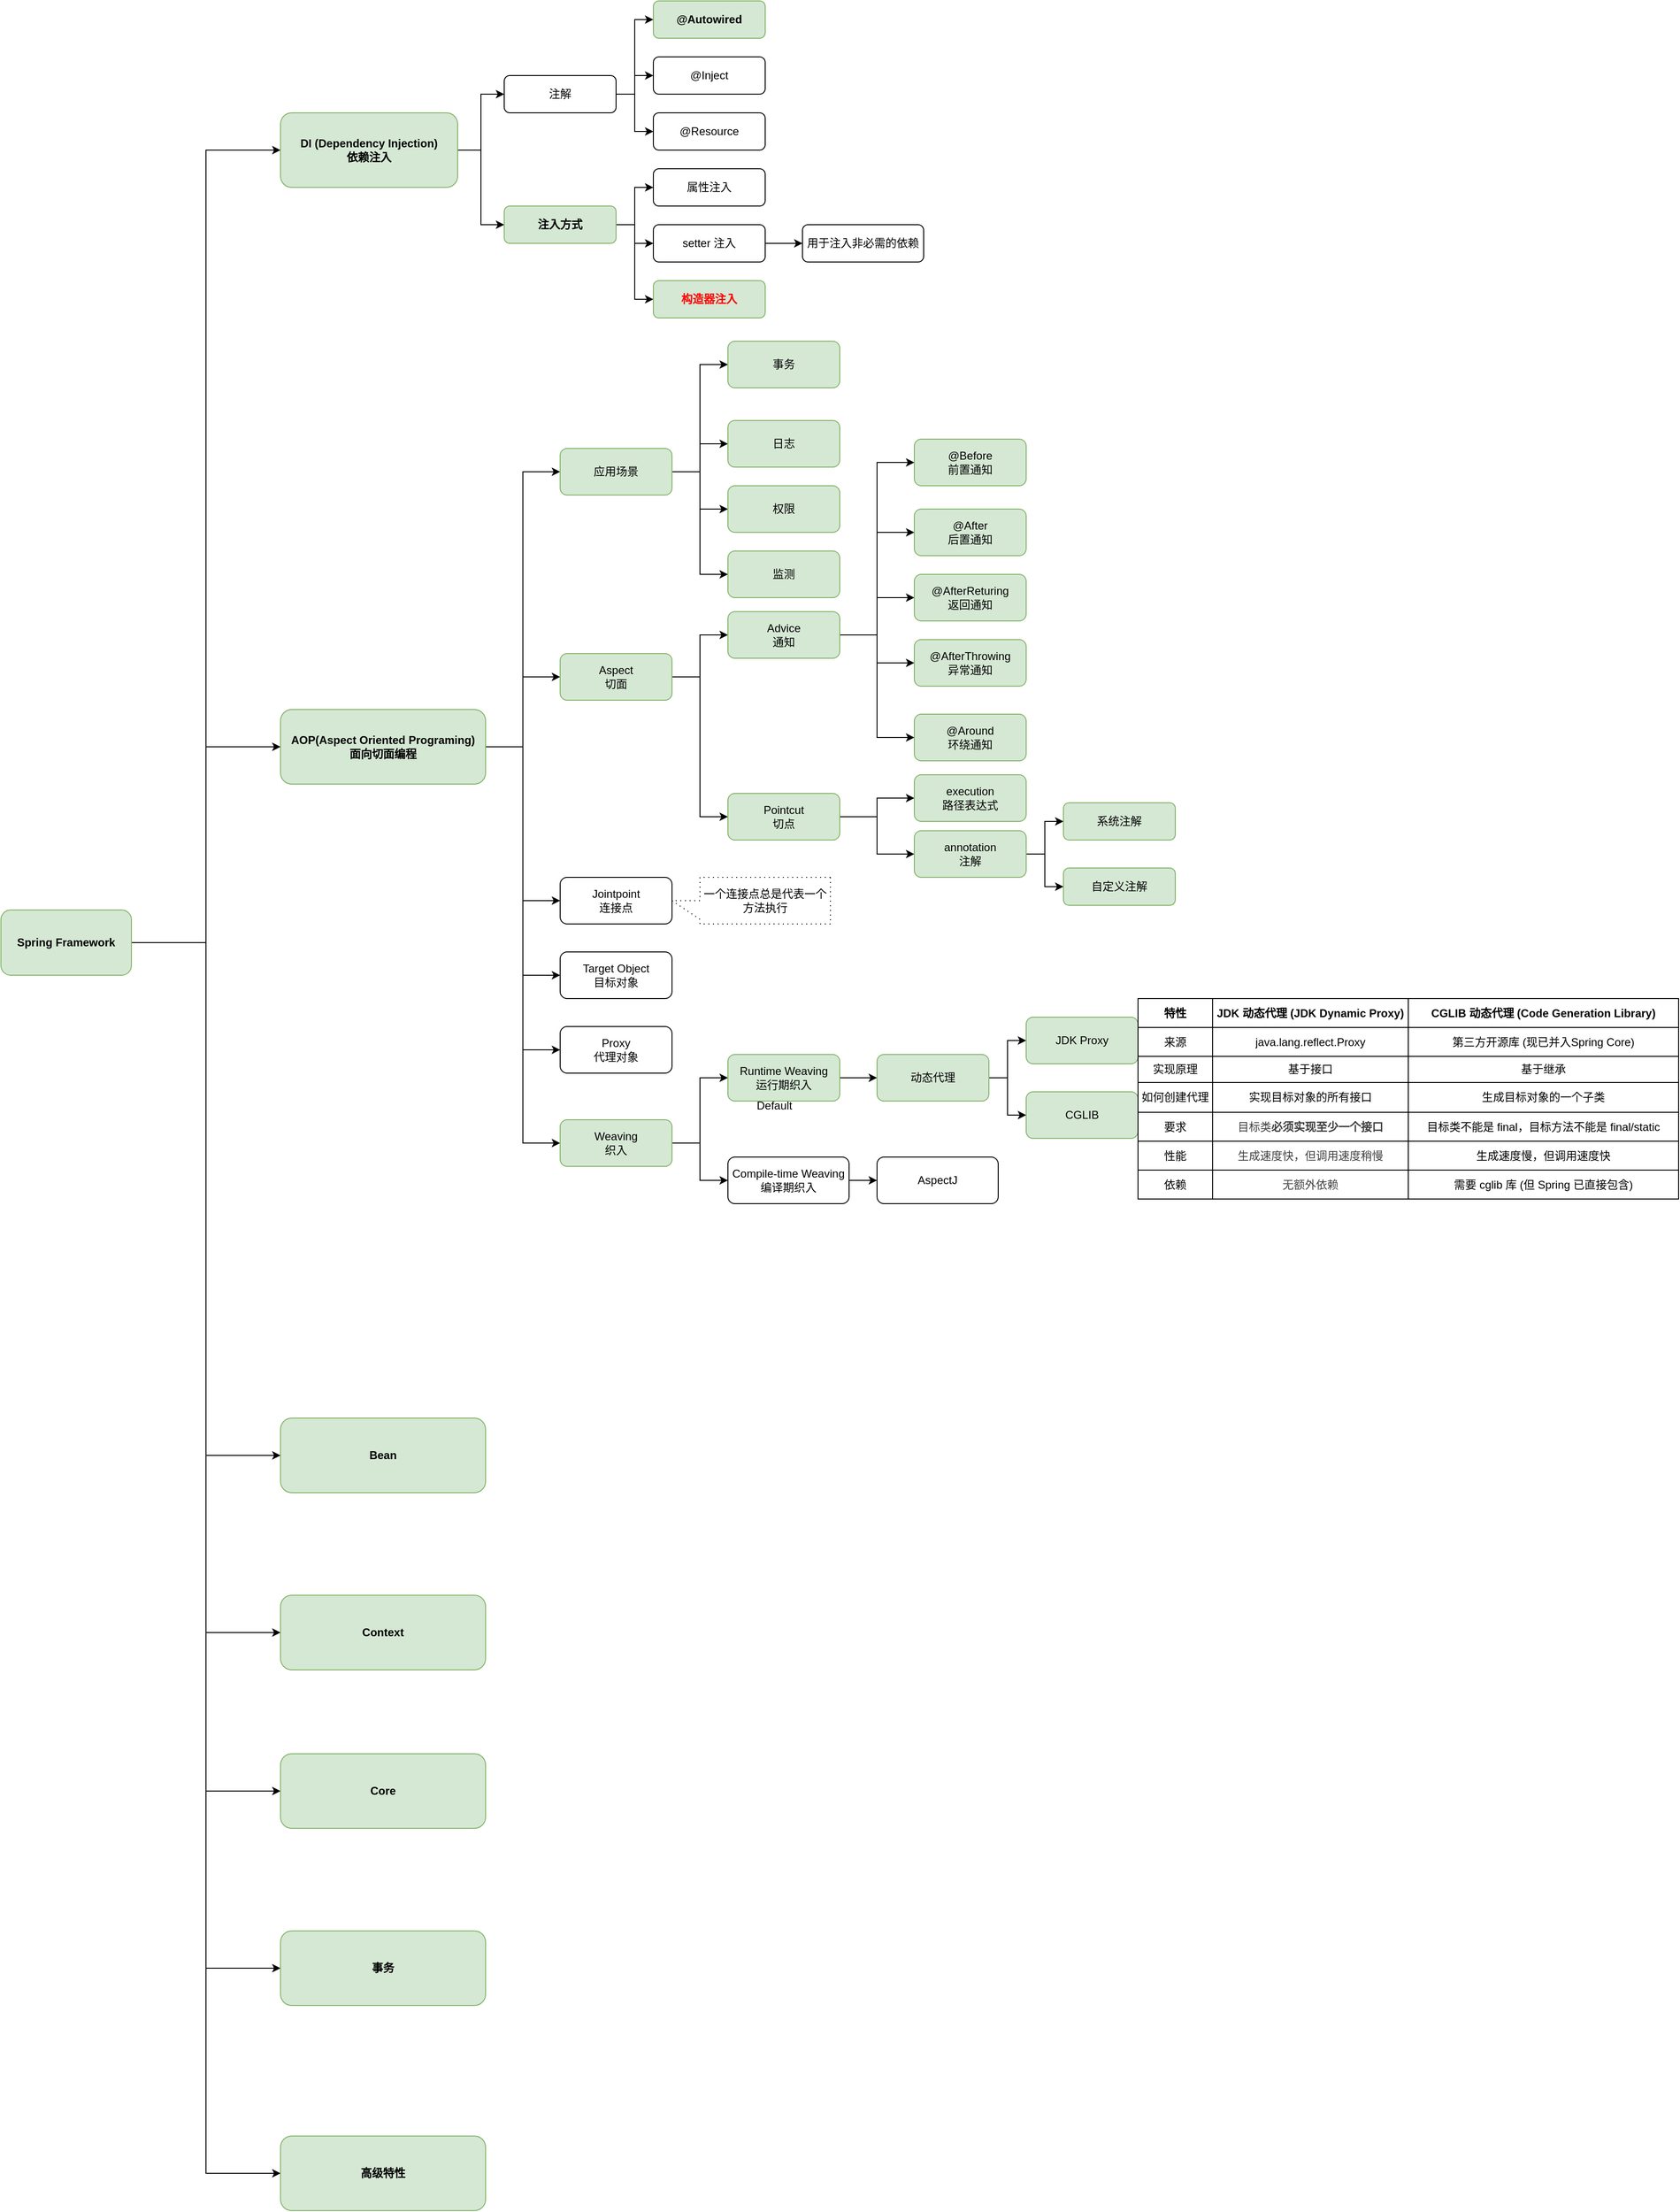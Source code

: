 <mxfile version="28.1.1">
  <diagram name="Page-1" id="QmIrFQa1cvEONQeuqGTy">
    <mxGraphModel dx="2909" dy="2155" grid="1" gridSize="10" guides="1" tooltips="1" connect="1" arrows="1" fold="1" page="1" pageScale="1" pageWidth="850" pageHeight="1100" math="0" shadow="0">
      <root>
        <mxCell id="0" />
        <mxCell id="1" parent="0" />
        <mxCell id="t2AcmH2n_HT6Ft2l21uT-8" style="edgeStyle=orthogonalEdgeStyle;rounded=0;orthogonalLoop=1;jettySize=auto;html=1;entryX=0;entryY=0.5;entryDx=0;entryDy=0;" parent="1" source="t2AcmH2n_HT6Ft2l21uT-1" target="t2AcmH2n_HT6Ft2l21uT-3" edge="1">
          <mxGeometry relative="1" as="geometry">
            <mxPoint x="120" y="480" as="targetPoint" />
          </mxGeometry>
        </mxCell>
        <mxCell id="t2AcmH2n_HT6Ft2l21uT-9" style="edgeStyle=orthogonalEdgeStyle;rounded=0;orthogonalLoop=1;jettySize=auto;html=1;entryX=0;entryY=0.5;entryDx=0;entryDy=0;" parent="1" source="t2AcmH2n_HT6Ft2l21uT-1" target="t2AcmH2n_HT6Ft2l21uT-4" edge="1">
          <mxGeometry relative="1" as="geometry" />
        </mxCell>
        <mxCell id="t2AcmH2n_HT6Ft2l21uT-10" style="edgeStyle=orthogonalEdgeStyle;rounded=0;orthogonalLoop=1;jettySize=auto;html=1;entryX=0;entryY=0.5;entryDx=0;entryDy=0;" parent="1" source="t2AcmH2n_HT6Ft2l21uT-1" target="t2AcmH2n_HT6Ft2l21uT-5" edge="1">
          <mxGeometry relative="1" as="geometry" />
        </mxCell>
        <mxCell id="t2AcmH2n_HT6Ft2l21uT-11" style="edgeStyle=orthogonalEdgeStyle;rounded=0;orthogonalLoop=1;jettySize=auto;html=1;entryX=0;entryY=0.5;entryDx=0;entryDy=0;" parent="1" source="t2AcmH2n_HT6Ft2l21uT-1" target="t2AcmH2n_HT6Ft2l21uT-6" edge="1">
          <mxGeometry relative="1" as="geometry" />
        </mxCell>
        <mxCell id="t2AcmH2n_HT6Ft2l21uT-12" style="edgeStyle=orthogonalEdgeStyle;rounded=0;orthogonalLoop=1;jettySize=auto;html=1;entryX=0;entryY=0.5;entryDx=0;entryDy=0;" parent="1" source="t2AcmH2n_HT6Ft2l21uT-1" target="t2AcmH2n_HT6Ft2l21uT-7" edge="1">
          <mxGeometry relative="1" as="geometry" />
        </mxCell>
        <mxCell id="t2AcmH2n_HT6Ft2l21uT-13" style="edgeStyle=orthogonalEdgeStyle;rounded=0;orthogonalLoop=1;jettySize=auto;html=1;entryX=0;entryY=0.5;entryDx=0;entryDy=0;" parent="1" source="t2AcmH2n_HT6Ft2l21uT-1" target="t2AcmH2n_HT6Ft2l21uT-2" edge="1">
          <mxGeometry relative="1" as="geometry" />
        </mxCell>
        <mxCell id="t2AcmH2n_HT6Ft2l21uT-57" style="edgeStyle=orthogonalEdgeStyle;rounded=0;orthogonalLoop=1;jettySize=auto;html=1;entryX=0;entryY=0.5;entryDx=0;entryDy=0;" parent="1" source="t2AcmH2n_HT6Ft2l21uT-1" target="t2AcmH2n_HT6Ft2l21uT-56" edge="1">
          <mxGeometry relative="1" as="geometry" />
        </mxCell>
        <mxCell id="t2AcmH2n_HT6Ft2l21uT-1" value="Spring Framework" style="rounded=1;whiteSpace=wrap;html=1;fillColor=#d5e8d4;strokeColor=#82b366;fontStyle=1" parent="1" vertex="1">
          <mxGeometry x="-180" y="725" width="140" height="70" as="geometry" />
        </mxCell>
        <mxCell id="t2AcmH2n_HT6Ft2l21uT-15" style="edgeStyle=orthogonalEdgeStyle;rounded=0;orthogonalLoop=1;jettySize=auto;html=1;entryX=0;entryY=0.5;entryDx=0;entryDy=0;" parent="1" source="t2AcmH2n_HT6Ft2l21uT-2" target="t2AcmH2n_HT6Ft2l21uT-14" edge="1">
          <mxGeometry relative="1" as="geometry" />
        </mxCell>
        <mxCell id="t2AcmH2n_HT6Ft2l21uT-23" style="edgeStyle=orthogonalEdgeStyle;rounded=0;orthogonalLoop=1;jettySize=auto;html=1;entryX=0;entryY=0.5;entryDx=0;entryDy=0;" parent="1" source="t2AcmH2n_HT6Ft2l21uT-2" target="t2AcmH2n_HT6Ft2l21uT-22" edge="1">
          <mxGeometry relative="1" as="geometry" />
        </mxCell>
        <mxCell id="t2AcmH2n_HT6Ft2l21uT-2" value="DI (Dependency Injection)&lt;div&gt;依赖注入&lt;/div&gt;" style="rounded=1;whiteSpace=wrap;html=1;fillColor=#d5e8d4;strokeColor=#82b366;fontStyle=1" parent="1" vertex="1">
          <mxGeometry x="120" y="-130" width="190" height="80" as="geometry" />
        </mxCell>
        <mxCell id="t2AcmH2n_HT6Ft2l21uT-40" style="edgeStyle=orthogonalEdgeStyle;rounded=0;orthogonalLoop=1;jettySize=auto;html=1;entryX=0;entryY=0.5;entryDx=0;entryDy=0;" parent="1" source="t2AcmH2n_HT6Ft2l21uT-3" target="t2AcmH2n_HT6Ft2l21uT-34" edge="1">
          <mxGeometry relative="1" as="geometry" />
        </mxCell>
        <mxCell id="t2AcmH2n_HT6Ft2l21uT-41" style="edgeStyle=orthogonalEdgeStyle;rounded=0;orthogonalLoop=1;jettySize=auto;html=1;entryX=0;entryY=0.5;entryDx=0;entryDy=0;exitX=1;exitY=0.5;exitDx=0;exitDy=0;" parent="1" source="t2AcmH2n_HT6Ft2l21uT-34" target="t2AcmH2n_HT6Ft2l21uT-35" edge="1">
          <mxGeometry relative="1" as="geometry">
            <mxPoint x="540" y="470" as="sourcePoint" />
          </mxGeometry>
        </mxCell>
        <mxCell id="t2AcmH2n_HT6Ft2l21uT-42" style="edgeStyle=orthogonalEdgeStyle;rounded=0;orthogonalLoop=1;jettySize=auto;html=1;entryX=0;entryY=0.5;entryDx=0;entryDy=0;" parent="1" source="t2AcmH2n_HT6Ft2l21uT-3" target="t2AcmH2n_HT6Ft2l21uT-36" edge="1">
          <mxGeometry relative="1" as="geometry" />
        </mxCell>
        <mxCell id="t2AcmH2n_HT6Ft2l21uT-43" style="edgeStyle=orthogonalEdgeStyle;rounded=0;orthogonalLoop=1;jettySize=auto;html=1;entryX=0;entryY=0.5;entryDx=0;entryDy=0;exitX=1;exitY=0.5;exitDx=0;exitDy=0;" parent="1" source="t2AcmH2n_HT6Ft2l21uT-34" target="t2AcmH2n_HT6Ft2l21uT-37" edge="1">
          <mxGeometry relative="1" as="geometry" />
        </mxCell>
        <mxCell id="t2AcmH2n_HT6Ft2l21uT-44" style="edgeStyle=orthogonalEdgeStyle;rounded=0;orthogonalLoop=1;jettySize=auto;html=1;entryX=0;entryY=0.5;entryDx=0;entryDy=0;" parent="1" source="t2AcmH2n_HT6Ft2l21uT-3" target="t2AcmH2n_HT6Ft2l21uT-38" edge="1">
          <mxGeometry relative="1" as="geometry" />
        </mxCell>
        <mxCell id="t2AcmH2n_HT6Ft2l21uT-45" style="edgeStyle=orthogonalEdgeStyle;rounded=0;orthogonalLoop=1;jettySize=auto;html=1;entryX=0;entryY=0.5;entryDx=0;entryDy=0;" parent="1" source="t2AcmH2n_HT6Ft2l21uT-3" target="t2AcmH2n_HT6Ft2l21uT-39" edge="1">
          <mxGeometry relative="1" as="geometry" />
        </mxCell>
        <mxCell id="t2AcmH2n_HT6Ft2l21uT-59" style="edgeStyle=orthogonalEdgeStyle;rounded=0;orthogonalLoop=1;jettySize=auto;html=1;entryX=0;entryY=0.5;entryDx=0;entryDy=0;" parent="1" source="t2AcmH2n_HT6Ft2l21uT-3" target="t2AcmH2n_HT6Ft2l21uT-58" edge="1">
          <mxGeometry relative="1" as="geometry" />
        </mxCell>
        <mxCell id="rXUWPWZFfcHT6W9mrPYL-16" style="edgeStyle=orthogonalEdgeStyle;rounded=0;orthogonalLoop=1;jettySize=auto;html=1;entryX=0;entryY=0.5;entryDx=0;entryDy=0;" edge="1" parent="1" source="t2AcmH2n_HT6Ft2l21uT-3" target="rXUWPWZFfcHT6W9mrPYL-15">
          <mxGeometry relative="1" as="geometry" />
        </mxCell>
        <mxCell id="t2AcmH2n_HT6Ft2l21uT-3" value="AOP(Aspect Oriented Programing)&lt;div&gt;面向切面编程&lt;/div&gt;" style="rounded=1;whiteSpace=wrap;html=1;fillColor=#d5e8d4;strokeColor=#82b366;fontStyle=1" parent="1" vertex="1">
          <mxGeometry x="120" y="510" width="220" height="80" as="geometry" />
        </mxCell>
        <mxCell id="t2AcmH2n_HT6Ft2l21uT-4" value="Bean" style="rounded=1;whiteSpace=wrap;html=1;fillColor=#d5e8d4;strokeColor=#82b366;fontStyle=1" parent="1" vertex="1">
          <mxGeometry x="120" y="1270" width="220" height="80" as="geometry" />
        </mxCell>
        <mxCell id="t2AcmH2n_HT6Ft2l21uT-5" value="Context" style="rounded=1;whiteSpace=wrap;html=1;fillColor=#d5e8d4;strokeColor=#82b366;fontStyle=1" parent="1" vertex="1">
          <mxGeometry x="120" y="1460" width="220" height="80" as="geometry" />
        </mxCell>
        <mxCell id="t2AcmH2n_HT6Ft2l21uT-6" value="Core" style="rounded=1;whiteSpace=wrap;html=1;fillColor=#d5e8d4;strokeColor=#82b366;fontStyle=1" parent="1" vertex="1">
          <mxGeometry x="120" y="1630" width="220" height="80" as="geometry" />
        </mxCell>
        <mxCell id="t2AcmH2n_HT6Ft2l21uT-7" value="高级特性" style="rounded=1;whiteSpace=wrap;html=1;fillColor=#d5e8d4;strokeColor=#82b366;fontStyle=1" parent="1" vertex="1">
          <mxGeometry x="120" y="2040" width="220" height="80" as="geometry" />
        </mxCell>
        <mxCell id="t2AcmH2n_HT6Ft2l21uT-19" style="edgeStyle=orthogonalEdgeStyle;rounded=0;orthogonalLoop=1;jettySize=auto;html=1;entryX=0;entryY=0.5;entryDx=0;entryDy=0;" parent="1" source="t2AcmH2n_HT6Ft2l21uT-14" target="t2AcmH2n_HT6Ft2l21uT-16" edge="1">
          <mxGeometry relative="1" as="geometry" />
        </mxCell>
        <mxCell id="t2AcmH2n_HT6Ft2l21uT-20" style="edgeStyle=orthogonalEdgeStyle;rounded=0;orthogonalLoop=1;jettySize=auto;html=1;entryX=0;entryY=0.5;entryDx=0;entryDy=0;" parent="1" source="t2AcmH2n_HT6Ft2l21uT-14" target="t2AcmH2n_HT6Ft2l21uT-17" edge="1">
          <mxGeometry relative="1" as="geometry" />
        </mxCell>
        <mxCell id="t2AcmH2n_HT6Ft2l21uT-21" style="edgeStyle=orthogonalEdgeStyle;rounded=0;orthogonalLoop=1;jettySize=auto;html=1;entryX=0;entryY=0.5;entryDx=0;entryDy=0;" parent="1" source="t2AcmH2n_HT6Ft2l21uT-14" target="t2AcmH2n_HT6Ft2l21uT-18" edge="1">
          <mxGeometry relative="1" as="geometry" />
        </mxCell>
        <mxCell id="t2AcmH2n_HT6Ft2l21uT-14" value="注解" style="rounded=1;whiteSpace=wrap;html=1;" parent="1" vertex="1">
          <mxGeometry x="360" y="-170" width="120" height="40" as="geometry" />
        </mxCell>
        <mxCell id="t2AcmH2n_HT6Ft2l21uT-16" value="@Autowired" style="rounded=1;whiteSpace=wrap;html=1;fillColor=#d5e8d4;strokeColor=#82b366;fontStyle=1" parent="1" vertex="1">
          <mxGeometry x="520" y="-250" width="120" height="40" as="geometry" />
        </mxCell>
        <mxCell id="t2AcmH2n_HT6Ft2l21uT-17" value="@Resource" style="rounded=1;whiteSpace=wrap;html=1;" parent="1" vertex="1">
          <mxGeometry x="520" y="-130" width="120" height="40" as="geometry" />
        </mxCell>
        <mxCell id="t2AcmH2n_HT6Ft2l21uT-18" value="@Inject" style="rounded=1;whiteSpace=wrap;html=1;" parent="1" vertex="1">
          <mxGeometry x="520" y="-190" width="120" height="40" as="geometry" />
        </mxCell>
        <mxCell id="t2AcmH2n_HT6Ft2l21uT-28" style="edgeStyle=orthogonalEdgeStyle;rounded=0;orthogonalLoop=1;jettySize=auto;html=1;entryX=0;entryY=0.5;entryDx=0;entryDy=0;" parent="1" source="t2AcmH2n_HT6Ft2l21uT-22" target="t2AcmH2n_HT6Ft2l21uT-25" edge="1">
          <mxGeometry relative="1" as="geometry" />
        </mxCell>
        <mxCell id="t2AcmH2n_HT6Ft2l21uT-29" style="edgeStyle=orthogonalEdgeStyle;rounded=0;orthogonalLoop=1;jettySize=auto;html=1;entryX=0;entryY=0.5;entryDx=0;entryDy=0;" parent="1" source="t2AcmH2n_HT6Ft2l21uT-22" target="t2AcmH2n_HT6Ft2l21uT-26" edge="1">
          <mxGeometry relative="1" as="geometry" />
        </mxCell>
        <mxCell id="t2AcmH2n_HT6Ft2l21uT-30" style="edgeStyle=orthogonalEdgeStyle;rounded=0;orthogonalLoop=1;jettySize=auto;html=1;entryX=0;entryY=0.5;entryDx=0;entryDy=0;" parent="1" source="t2AcmH2n_HT6Ft2l21uT-22" target="t2AcmH2n_HT6Ft2l21uT-27" edge="1">
          <mxGeometry relative="1" as="geometry" />
        </mxCell>
        <mxCell id="t2AcmH2n_HT6Ft2l21uT-22" value="注入方式" style="rounded=1;whiteSpace=wrap;html=1;fillColor=#d5e8d4;strokeColor=#82b366;fontStyle=1" parent="1" vertex="1">
          <mxGeometry x="360" y="-30" width="120" height="40" as="geometry" />
        </mxCell>
        <mxCell id="t2AcmH2n_HT6Ft2l21uT-25" value="属性注入" style="rounded=1;whiteSpace=wrap;html=1;" parent="1" vertex="1">
          <mxGeometry x="520" y="-70" width="120" height="40" as="geometry" />
        </mxCell>
        <mxCell id="t2AcmH2n_HT6Ft2l21uT-32" style="edgeStyle=orthogonalEdgeStyle;rounded=0;orthogonalLoop=1;jettySize=auto;html=1;" parent="1" source="t2AcmH2n_HT6Ft2l21uT-26" target="t2AcmH2n_HT6Ft2l21uT-31" edge="1">
          <mxGeometry relative="1" as="geometry" />
        </mxCell>
        <mxCell id="t2AcmH2n_HT6Ft2l21uT-26" value="setter 注入" style="rounded=1;whiteSpace=wrap;html=1;" parent="1" vertex="1">
          <mxGeometry x="520" y="-10" width="120" height="40" as="geometry" />
        </mxCell>
        <mxCell id="t2AcmH2n_HT6Ft2l21uT-27" value="构造器注入" style="rounded=1;whiteSpace=wrap;html=1;fillColor=#d5e8d4;strokeColor=#82b366;fontStyle=1;fontColor=#FF0000;" parent="1" vertex="1">
          <mxGeometry x="520" y="50" width="120" height="40" as="geometry" />
        </mxCell>
        <mxCell id="t2AcmH2n_HT6Ft2l21uT-31" value="用于注入非必需的依赖" style="rounded=1;whiteSpace=wrap;html=1;" parent="1" vertex="1">
          <mxGeometry x="680" y="-10" width="130" height="40" as="geometry" />
        </mxCell>
        <mxCell id="t2AcmH2n_HT6Ft2l21uT-34" value="Aspect&lt;div&gt;切面&lt;/div&gt;" style="rounded=1;whiteSpace=wrap;html=1;fillColor=#d5e8d4;strokeColor=#82b366;" parent="1" vertex="1">
          <mxGeometry x="420" y="450" width="120" height="50" as="geometry" />
        </mxCell>
        <mxCell id="rXUWPWZFfcHT6W9mrPYL-3" style="edgeStyle=orthogonalEdgeStyle;rounded=0;orthogonalLoop=1;jettySize=auto;html=1;" edge="1" parent="1" source="t2AcmH2n_HT6Ft2l21uT-35" target="rXUWPWZFfcHT6W9mrPYL-1">
          <mxGeometry relative="1" as="geometry" />
        </mxCell>
        <mxCell id="rXUWPWZFfcHT6W9mrPYL-4" style="edgeStyle=orthogonalEdgeStyle;rounded=0;orthogonalLoop=1;jettySize=auto;html=1;entryX=0;entryY=0.5;entryDx=0;entryDy=0;" edge="1" parent="1" source="t2AcmH2n_HT6Ft2l21uT-35" target="rXUWPWZFfcHT6W9mrPYL-2">
          <mxGeometry relative="1" as="geometry" />
        </mxCell>
        <mxCell id="t2AcmH2n_HT6Ft2l21uT-35" value="Pointcut&lt;div&gt;切点&lt;/div&gt;" style="rounded=1;whiteSpace=wrap;html=1;fillColor=#d5e8d4;strokeColor=#82b366;" parent="1" vertex="1">
          <mxGeometry x="600" y="600" width="120" height="50" as="geometry" />
        </mxCell>
        <mxCell id="t2AcmH2n_HT6Ft2l21uT-36" value="Jointpoint&lt;div&gt;连接点&lt;/div&gt;" style="rounded=1;whiteSpace=wrap;html=1;" parent="1" vertex="1">
          <mxGeometry x="420" y="690" width="120" height="50" as="geometry" />
        </mxCell>
        <mxCell id="t2AcmH2n_HT6Ft2l21uT-51" style="edgeStyle=orthogonalEdgeStyle;rounded=0;orthogonalLoop=1;jettySize=auto;html=1;entryX=0;entryY=0.5;entryDx=0;entryDy=0;" parent="1" source="t2AcmH2n_HT6Ft2l21uT-37" target="t2AcmH2n_HT6Ft2l21uT-46" edge="1">
          <mxGeometry relative="1" as="geometry" />
        </mxCell>
        <mxCell id="t2AcmH2n_HT6Ft2l21uT-52" style="edgeStyle=orthogonalEdgeStyle;rounded=0;orthogonalLoop=1;jettySize=auto;html=1;entryX=0;entryY=0.5;entryDx=0;entryDy=0;" parent="1" source="t2AcmH2n_HT6Ft2l21uT-37" target="t2AcmH2n_HT6Ft2l21uT-47" edge="1">
          <mxGeometry relative="1" as="geometry" />
        </mxCell>
        <mxCell id="t2AcmH2n_HT6Ft2l21uT-53" style="edgeStyle=orthogonalEdgeStyle;rounded=0;orthogonalLoop=1;jettySize=auto;html=1;entryX=0;entryY=0.5;entryDx=0;entryDy=0;" parent="1" source="t2AcmH2n_HT6Ft2l21uT-37" target="t2AcmH2n_HT6Ft2l21uT-48" edge="1">
          <mxGeometry relative="1" as="geometry" />
        </mxCell>
        <mxCell id="t2AcmH2n_HT6Ft2l21uT-54" style="edgeStyle=orthogonalEdgeStyle;rounded=0;orthogonalLoop=1;jettySize=auto;html=1;entryX=0;entryY=0.5;entryDx=0;entryDy=0;" parent="1" source="t2AcmH2n_HT6Ft2l21uT-37" target="t2AcmH2n_HT6Ft2l21uT-49" edge="1">
          <mxGeometry relative="1" as="geometry" />
        </mxCell>
        <mxCell id="t2AcmH2n_HT6Ft2l21uT-55" style="edgeStyle=orthogonalEdgeStyle;rounded=0;orthogonalLoop=1;jettySize=auto;html=1;entryX=0;entryY=0.5;entryDx=0;entryDy=0;" parent="1" source="t2AcmH2n_HT6Ft2l21uT-37" target="t2AcmH2n_HT6Ft2l21uT-50" edge="1">
          <mxGeometry relative="1" as="geometry" />
        </mxCell>
        <mxCell id="t2AcmH2n_HT6Ft2l21uT-37" value="Advice&lt;div&gt;通知&lt;/div&gt;" style="rounded=1;whiteSpace=wrap;html=1;fillColor=#d5e8d4;strokeColor=#82b366;" parent="1" vertex="1">
          <mxGeometry x="600" y="405" width="120" height="50" as="geometry" />
        </mxCell>
        <mxCell id="t2AcmH2n_HT6Ft2l21uT-38" value="Target Object&lt;div&gt;目标对象&lt;/div&gt;" style="rounded=1;whiteSpace=wrap;html=1;" parent="1" vertex="1">
          <mxGeometry x="420" y="770" width="120" height="50" as="geometry" />
        </mxCell>
        <mxCell id="rXUWPWZFfcHT6W9mrPYL-13" style="edgeStyle=orthogonalEdgeStyle;rounded=0;orthogonalLoop=1;jettySize=auto;html=1;entryX=0;entryY=0.5;entryDx=0;entryDy=0;" edge="1" parent="1" source="t2AcmH2n_HT6Ft2l21uT-39" target="rXUWPWZFfcHT6W9mrPYL-11">
          <mxGeometry relative="1" as="geometry" />
        </mxCell>
        <mxCell id="rXUWPWZFfcHT6W9mrPYL-14" style="edgeStyle=orthogonalEdgeStyle;rounded=0;orthogonalLoop=1;jettySize=auto;html=1;entryX=0;entryY=0.5;entryDx=0;entryDy=0;" edge="1" parent="1" source="t2AcmH2n_HT6Ft2l21uT-39" target="rXUWPWZFfcHT6W9mrPYL-12">
          <mxGeometry relative="1" as="geometry" />
        </mxCell>
        <mxCell id="t2AcmH2n_HT6Ft2l21uT-39" value="&lt;div&gt;Weaving&lt;/div&gt;&lt;div&gt;织入&lt;/div&gt;" style="rounded=1;whiteSpace=wrap;html=1;fillColor=#d5e8d4;strokeColor=#82b366;" parent="1" vertex="1">
          <mxGeometry x="420" y="950" width="120" height="50" as="geometry" />
        </mxCell>
        <mxCell id="t2AcmH2n_HT6Ft2l21uT-46" value="@Before&lt;div&gt;前置通知&lt;/div&gt;" style="rounded=1;whiteSpace=wrap;html=1;fillColor=#d5e8d4;strokeColor=#82b366;" parent="1" vertex="1">
          <mxGeometry x="800" y="220" width="120" height="50" as="geometry" />
        </mxCell>
        <mxCell id="t2AcmH2n_HT6Ft2l21uT-47" value="@After&lt;div&gt;后置通知&lt;/div&gt;" style="rounded=1;whiteSpace=wrap;html=1;fillColor=#d5e8d4;strokeColor=#82b366;" parent="1" vertex="1">
          <mxGeometry x="800" y="295" width="120" height="50" as="geometry" />
        </mxCell>
        <mxCell id="t2AcmH2n_HT6Ft2l21uT-48" value="@AfterReturing&lt;div&gt;返回通知&lt;/div&gt;" style="rounded=1;whiteSpace=wrap;html=1;fillColor=#d5e8d4;strokeColor=#82b366;" parent="1" vertex="1">
          <mxGeometry x="800" y="365" width="120" height="50" as="geometry" />
        </mxCell>
        <mxCell id="t2AcmH2n_HT6Ft2l21uT-49" value="@AfterThrowing&lt;div&gt;异常通知&lt;/div&gt;" style="rounded=1;whiteSpace=wrap;html=1;fillColor=#d5e8d4;strokeColor=#82b366;" parent="1" vertex="1">
          <mxGeometry x="800" y="435" width="120" height="50" as="geometry" />
        </mxCell>
        <mxCell id="t2AcmH2n_HT6Ft2l21uT-50" value="@Around&lt;div&gt;环绕通知&lt;/div&gt;" style="rounded=1;whiteSpace=wrap;html=1;fillColor=#d5e8d4;strokeColor=#82b366;" parent="1" vertex="1">
          <mxGeometry x="800" y="515" width="120" height="50" as="geometry" />
        </mxCell>
        <mxCell id="t2AcmH2n_HT6Ft2l21uT-56" value="事务" style="rounded=1;whiteSpace=wrap;html=1;fillColor=#d5e8d4;strokeColor=#82b366;fontStyle=1" parent="1" vertex="1">
          <mxGeometry x="120" y="1820" width="220" height="80" as="geometry" />
        </mxCell>
        <mxCell id="t2AcmH2n_HT6Ft2l21uT-64" style="edgeStyle=orthogonalEdgeStyle;rounded=0;orthogonalLoop=1;jettySize=auto;html=1;entryX=0;entryY=0.5;entryDx=0;entryDy=0;" parent="1" source="t2AcmH2n_HT6Ft2l21uT-58" target="t2AcmH2n_HT6Ft2l21uT-60" edge="1">
          <mxGeometry relative="1" as="geometry" />
        </mxCell>
        <mxCell id="t2AcmH2n_HT6Ft2l21uT-65" style="edgeStyle=orthogonalEdgeStyle;rounded=0;orthogonalLoop=1;jettySize=auto;html=1;entryX=0;entryY=0.5;entryDx=0;entryDy=0;" parent="1" source="t2AcmH2n_HT6Ft2l21uT-58" target="t2AcmH2n_HT6Ft2l21uT-61" edge="1">
          <mxGeometry relative="1" as="geometry" />
        </mxCell>
        <mxCell id="t2AcmH2n_HT6Ft2l21uT-66" style="edgeStyle=orthogonalEdgeStyle;rounded=0;orthogonalLoop=1;jettySize=auto;html=1;" parent="1" source="t2AcmH2n_HT6Ft2l21uT-58" target="t2AcmH2n_HT6Ft2l21uT-62" edge="1">
          <mxGeometry relative="1" as="geometry" />
        </mxCell>
        <mxCell id="t2AcmH2n_HT6Ft2l21uT-67" style="edgeStyle=orthogonalEdgeStyle;rounded=0;orthogonalLoop=1;jettySize=auto;html=1;entryX=0;entryY=0.5;entryDx=0;entryDy=0;" parent="1" source="t2AcmH2n_HT6Ft2l21uT-58" target="t2AcmH2n_HT6Ft2l21uT-63" edge="1">
          <mxGeometry relative="1" as="geometry" />
        </mxCell>
        <mxCell id="t2AcmH2n_HT6Ft2l21uT-58" value="应用场景" style="rounded=1;whiteSpace=wrap;html=1;fillColor=#d5e8d4;strokeColor=#82b366;" parent="1" vertex="1">
          <mxGeometry x="420" y="230" width="120" height="50" as="geometry" />
        </mxCell>
        <mxCell id="t2AcmH2n_HT6Ft2l21uT-60" value="事务" style="rounded=1;whiteSpace=wrap;html=1;fillColor=#d5e8d4;strokeColor=#82b366;" parent="1" vertex="1">
          <mxGeometry x="600" y="115" width="120" height="50" as="geometry" />
        </mxCell>
        <mxCell id="t2AcmH2n_HT6Ft2l21uT-61" value="日志" style="rounded=1;whiteSpace=wrap;html=1;fillColor=#d5e8d4;strokeColor=#82b366;" parent="1" vertex="1">
          <mxGeometry x="600" y="200" width="120" height="50" as="geometry" />
        </mxCell>
        <mxCell id="t2AcmH2n_HT6Ft2l21uT-62" value="权限" style="rounded=1;whiteSpace=wrap;html=1;fillColor=#d5e8d4;strokeColor=#82b366;" parent="1" vertex="1">
          <mxGeometry x="600" y="270" width="120" height="50" as="geometry" />
        </mxCell>
        <mxCell id="t2AcmH2n_HT6Ft2l21uT-63" value="监测" style="rounded=1;whiteSpace=wrap;html=1;fillColor=#d5e8d4;strokeColor=#82b366;" parent="1" vertex="1">
          <mxGeometry x="600" y="340" width="120" height="50" as="geometry" />
        </mxCell>
        <mxCell id="rXUWPWZFfcHT6W9mrPYL-1" value="execution&lt;br&gt;&lt;div&gt;路径表达式&lt;/div&gt;" style="rounded=1;whiteSpace=wrap;html=1;fillColor=#d5e8d4;strokeColor=#82b366;" vertex="1" parent="1">
          <mxGeometry x="800" y="580" width="120" height="50" as="geometry" />
        </mxCell>
        <mxCell id="rXUWPWZFfcHT6W9mrPYL-7" value="" style="edgeStyle=orthogonalEdgeStyle;rounded=0;orthogonalLoop=1;jettySize=auto;html=1;" edge="1" parent="1" source="rXUWPWZFfcHT6W9mrPYL-2" target="rXUWPWZFfcHT6W9mrPYL-6">
          <mxGeometry relative="1" as="geometry" />
        </mxCell>
        <mxCell id="rXUWPWZFfcHT6W9mrPYL-8" style="edgeStyle=orthogonalEdgeStyle;rounded=0;orthogonalLoop=1;jettySize=auto;html=1;entryX=0;entryY=0.5;entryDx=0;entryDy=0;" edge="1" parent="1" source="rXUWPWZFfcHT6W9mrPYL-2" target="rXUWPWZFfcHT6W9mrPYL-5">
          <mxGeometry relative="1" as="geometry" />
        </mxCell>
        <mxCell id="rXUWPWZFfcHT6W9mrPYL-2" value="annotation&lt;br&gt;&lt;div&gt;注解&lt;/div&gt;" style="rounded=1;whiteSpace=wrap;html=1;fillColor=#d5e8d4;strokeColor=#82b366;" vertex="1" parent="1">
          <mxGeometry x="800" y="640" width="120" height="50" as="geometry" />
        </mxCell>
        <mxCell id="rXUWPWZFfcHT6W9mrPYL-5" value="系统注解" style="rounded=1;whiteSpace=wrap;html=1;fillColor=#d5e8d4;strokeColor=#82b366;" vertex="1" parent="1">
          <mxGeometry x="960" y="610" width="120" height="40" as="geometry" />
        </mxCell>
        <mxCell id="rXUWPWZFfcHT6W9mrPYL-6" value="自定义注解" style="rounded=1;whiteSpace=wrap;html=1;fillColor=#d5e8d4;strokeColor=#82b366;" vertex="1" parent="1">
          <mxGeometry x="960" y="680" width="120" height="40" as="geometry" />
        </mxCell>
        <mxCell id="rXUWPWZFfcHT6W9mrPYL-9" value="一个连接点总是代表一个方法执行" style="shape=callout;whiteSpace=wrap;html=1;perimeter=calloutPerimeter;flipH=0;direction=south;dashed=1;dashPattern=1 4;" vertex="1" parent="1">
          <mxGeometry x="540" y="690" width="170" height="50" as="geometry" />
        </mxCell>
        <mxCell id="rXUWPWZFfcHT6W9mrPYL-25" style="edgeStyle=orthogonalEdgeStyle;rounded=0;orthogonalLoop=1;jettySize=auto;html=1;entryX=0;entryY=0.5;entryDx=0;entryDy=0;" edge="1" parent="1" source="rXUWPWZFfcHT6W9mrPYL-11" target="rXUWPWZFfcHT6W9mrPYL-24">
          <mxGeometry relative="1" as="geometry" />
        </mxCell>
        <mxCell id="rXUWPWZFfcHT6W9mrPYL-11" value="&lt;div&gt;&lt;span style=&quot;background-color: transparent;&quot;&gt;Compile-time Weaving&lt;/span&gt;&lt;/div&gt;&lt;div&gt;&lt;span style=&quot;background-color: transparent; color: light-dark(rgb(0, 0, 0), rgb(255, 255, 255));&quot;&gt;编译期织入&lt;/span&gt;&lt;/div&gt;" style="rounded=1;whiteSpace=wrap;html=1;" vertex="1" parent="1">
          <mxGeometry x="600" y="990" width="130" height="50" as="geometry" />
        </mxCell>
        <mxCell id="rXUWPWZFfcHT6W9mrPYL-19" style="edgeStyle=orthogonalEdgeStyle;rounded=0;orthogonalLoop=1;jettySize=auto;html=1;entryX=0;entryY=0.5;entryDx=0;entryDy=0;" edge="1" parent="1" source="rXUWPWZFfcHT6W9mrPYL-12" target="rXUWPWZFfcHT6W9mrPYL-18">
          <mxGeometry relative="1" as="geometry" />
        </mxCell>
        <mxCell id="rXUWPWZFfcHT6W9mrPYL-12" value="&lt;div&gt;&lt;span style=&quot;background-color: transparent;&quot;&gt;Runtime Weaving&lt;/span&gt;&lt;/div&gt;&lt;div&gt;&lt;span style=&quot;background-color: transparent; color: light-dark(rgb(0, 0, 0), rgb(255, 255, 255));&quot;&gt;运行期织入&lt;/span&gt;&lt;/div&gt;" style="rounded=1;whiteSpace=wrap;html=1;fillColor=#d5e8d4;strokeColor=#82b366;" vertex="1" parent="1">
          <mxGeometry x="600" y="880" width="120" height="50" as="geometry" />
        </mxCell>
        <mxCell id="rXUWPWZFfcHT6W9mrPYL-15" value="&lt;div&gt;Proxy&lt;/div&gt;&lt;div&gt;代理对象&lt;/div&gt;" style="rounded=1;whiteSpace=wrap;html=1;" vertex="1" parent="1">
          <mxGeometry x="420" y="850" width="120" height="50" as="geometry" />
        </mxCell>
        <mxCell id="rXUWPWZFfcHT6W9mrPYL-17" value="Default" style="text;strokeColor=none;align=center;fillColor=none;html=1;verticalAlign=middle;whiteSpace=wrap;rounded=0;" vertex="1" parent="1">
          <mxGeometry x="620" y="920" width="60" height="30" as="geometry" />
        </mxCell>
        <mxCell id="rXUWPWZFfcHT6W9mrPYL-22" style="edgeStyle=orthogonalEdgeStyle;rounded=0;orthogonalLoop=1;jettySize=auto;html=1;entryX=0;entryY=0.5;entryDx=0;entryDy=0;" edge="1" parent="1" source="rXUWPWZFfcHT6W9mrPYL-18" target="rXUWPWZFfcHT6W9mrPYL-20">
          <mxGeometry relative="1" as="geometry" />
        </mxCell>
        <mxCell id="rXUWPWZFfcHT6W9mrPYL-23" style="edgeStyle=orthogonalEdgeStyle;rounded=0;orthogonalLoop=1;jettySize=auto;html=1;entryX=0;entryY=0.5;entryDx=0;entryDy=0;" edge="1" parent="1" source="rXUWPWZFfcHT6W9mrPYL-18" target="rXUWPWZFfcHT6W9mrPYL-21">
          <mxGeometry relative="1" as="geometry" />
        </mxCell>
        <mxCell id="rXUWPWZFfcHT6W9mrPYL-18" value="动态代理" style="rounded=1;whiteSpace=wrap;html=1;fillColor=#d5e8d4;strokeColor=#82b366;" vertex="1" parent="1">
          <mxGeometry x="760" y="880" width="120" height="50" as="geometry" />
        </mxCell>
        <mxCell id="rXUWPWZFfcHT6W9mrPYL-20" value="JDK Proxy" style="rounded=1;whiteSpace=wrap;html=1;fillColor=#d5e8d4;strokeColor=#82b366;" vertex="1" parent="1">
          <mxGeometry x="920" y="840" width="120" height="50" as="geometry" />
        </mxCell>
        <mxCell id="rXUWPWZFfcHT6W9mrPYL-21" value="CGLIB" style="rounded=1;whiteSpace=wrap;html=1;fillColor=#d5e8d4;strokeColor=#82b366;" vertex="1" parent="1">
          <mxGeometry x="920" y="920" width="120" height="50" as="geometry" />
        </mxCell>
        <mxCell id="rXUWPWZFfcHT6W9mrPYL-24" value="AspectJ" style="rounded=1;whiteSpace=wrap;html=1;" vertex="1" parent="1">
          <mxGeometry x="760" y="990" width="130" height="50" as="geometry" />
        </mxCell>
        <mxCell id="rXUWPWZFfcHT6W9mrPYL-41" value="" style="shape=table;startSize=0;container=1;collapsible=0;childLayout=tableLayout;fontSize=12;" vertex="1" parent="1">
          <mxGeometry x="1040" y="820" width="580" height="215" as="geometry" />
        </mxCell>
        <mxCell id="rXUWPWZFfcHT6W9mrPYL-42" value="" style="shape=tableRow;horizontal=0;startSize=0;swimlaneHead=0;swimlaneBody=0;strokeColor=inherit;top=0;left=0;bottom=0;right=0;collapsible=0;dropTarget=0;fillColor=none;points=[[0,0.5],[1,0.5]];portConstraint=eastwest;fontSize=12;" vertex="1" parent="rXUWPWZFfcHT6W9mrPYL-41">
          <mxGeometry width="580" height="31" as="geometry" />
        </mxCell>
        <mxCell id="rXUWPWZFfcHT6W9mrPYL-43" value="特性" style="shape=partialRectangle;html=1;whiteSpace=wrap;connectable=0;strokeColor=inherit;overflow=hidden;fillColor=none;top=0;left=0;bottom=0;right=0;pointerEvents=1;fontSize=12;fontStyle=1" vertex="1" parent="rXUWPWZFfcHT6W9mrPYL-42">
          <mxGeometry width="80" height="31" as="geometry">
            <mxRectangle width="80" height="31" as="alternateBounds" />
          </mxGeometry>
        </mxCell>
        <mxCell id="rXUWPWZFfcHT6W9mrPYL-44" value="&lt;font&gt;JDK 动态代理 (JDK Dynamic Proxy)&lt;/font&gt;" style="shape=partialRectangle;html=1;whiteSpace=wrap;connectable=0;strokeColor=inherit;overflow=hidden;fillColor=none;top=0;left=0;bottom=0;right=0;pointerEvents=1;fontSize=12;fontStyle=1" vertex="1" parent="rXUWPWZFfcHT6W9mrPYL-42">
          <mxGeometry x="80" width="210" height="31" as="geometry">
            <mxRectangle width="210" height="31" as="alternateBounds" />
          </mxGeometry>
        </mxCell>
        <mxCell id="rXUWPWZFfcHT6W9mrPYL-45" value="CGLIB 动态代理 (Code Generation Library)" style="shape=partialRectangle;html=1;whiteSpace=wrap;connectable=0;strokeColor=inherit;overflow=hidden;fillColor=none;top=0;left=0;bottom=0;right=0;pointerEvents=1;fontSize=12;fontStyle=1" vertex="1" parent="rXUWPWZFfcHT6W9mrPYL-42">
          <mxGeometry x="290" width="290" height="31" as="geometry">
            <mxRectangle width="290" height="31" as="alternateBounds" />
          </mxGeometry>
        </mxCell>
        <mxCell id="rXUWPWZFfcHT6W9mrPYL-46" value="" style="shape=tableRow;horizontal=0;startSize=0;swimlaneHead=0;swimlaneBody=0;strokeColor=inherit;top=0;left=0;bottom=0;right=0;collapsible=0;dropTarget=0;fillColor=none;points=[[0,0.5],[1,0.5]];portConstraint=eastwest;fontSize=12;" vertex="1" parent="rXUWPWZFfcHT6W9mrPYL-41">
          <mxGeometry y="31" width="580" height="31" as="geometry" />
        </mxCell>
        <mxCell id="rXUWPWZFfcHT6W9mrPYL-47" value="来源" style="shape=partialRectangle;html=1;whiteSpace=wrap;connectable=0;strokeColor=inherit;overflow=hidden;fillColor=none;top=0;left=0;bottom=0;right=0;pointerEvents=1;fontSize=12;" vertex="1" parent="rXUWPWZFfcHT6W9mrPYL-46">
          <mxGeometry width="80" height="31" as="geometry">
            <mxRectangle width="80" height="31" as="alternateBounds" />
          </mxGeometry>
        </mxCell>
        <mxCell id="rXUWPWZFfcHT6W9mrPYL-48" value="java.lang.reflect.Proxy" style="shape=partialRectangle;html=1;whiteSpace=wrap;connectable=0;strokeColor=inherit;overflow=hidden;fillColor=none;top=0;left=0;bottom=0;right=0;pointerEvents=1;fontSize=12;" vertex="1" parent="rXUWPWZFfcHT6W9mrPYL-46">
          <mxGeometry x="80" width="210" height="31" as="geometry">
            <mxRectangle width="210" height="31" as="alternateBounds" />
          </mxGeometry>
        </mxCell>
        <mxCell id="rXUWPWZFfcHT6W9mrPYL-49" value="第三方开源库 (现已并入Spring Core)" style="shape=partialRectangle;html=1;whiteSpace=wrap;connectable=0;strokeColor=inherit;overflow=hidden;fillColor=none;top=0;left=0;bottom=0;right=0;pointerEvents=1;fontSize=12;" vertex="1" parent="rXUWPWZFfcHT6W9mrPYL-46">
          <mxGeometry x="290" width="290" height="31" as="geometry">
            <mxRectangle width="290" height="31" as="alternateBounds" />
          </mxGeometry>
        </mxCell>
        <mxCell id="rXUWPWZFfcHT6W9mrPYL-58" value="" style="shape=tableRow;horizontal=0;startSize=0;swimlaneHead=0;swimlaneBody=0;strokeColor=inherit;top=0;left=0;bottom=0;right=0;collapsible=0;dropTarget=0;fillColor=none;points=[[0,0.5],[1,0.5]];portConstraint=eastwest;fontSize=12;" vertex="1" parent="rXUWPWZFfcHT6W9mrPYL-41">
          <mxGeometry y="62" width="580" height="28" as="geometry" />
        </mxCell>
        <mxCell id="rXUWPWZFfcHT6W9mrPYL-59" value="实现原理" style="shape=partialRectangle;html=1;whiteSpace=wrap;connectable=0;strokeColor=inherit;overflow=hidden;fillColor=none;top=0;left=0;bottom=0;right=0;pointerEvents=1;fontSize=12;" vertex="1" parent="rXUWPWZFfcHT6W9mrPYL-58">
          <mxGeometry width="80" height="28" as="geometry">
            <mxRectangle width="80" height="28" as="alternateBounds" />
          </mxGeometry>
        </mxCell>
        <mxCell id="rXUWPWZFfcHT6W9mrPYL-60" value="基于接口" style="shape=partialRectangle;html=1;whiteSpace=wrap;connectable=0;strokeColor=inherit;overflow=hidden;fillColor=none;top=0;left=0;bottom=0;right=0;pointerEvents=1;fontSize=12;" vertex="1" parent="rXUWPWZFfcHT6W9mrPYL-58">
          <mxGeometry x="80" width="210" height="28" as="geometry">
            <mxRectangle width="210" height="28" as="alternateBounds" />
          </mxGeometry>
        </mxCell>
        <mxCell id="rXUWPWZFfcHT6W9mrPYL-61" value="基于继承" style="shape=partialRectangle;html=1;whiteSpace=wrap;connectable=0;strokeColor=inherit;overflow=hidden;fillColor=none;top=0;left=0;bottom=0;right=0;pointerEvents=1;fontSize=12;" vertex="1" parent="rXUWPWZFfcHT6W9mrPYL-58">
          <mxGeometry x="290" width="290" height="28" as="geometry">
            <mxRectangle width="290" height="28" as="alternateBounds" />
          </mxGeometry>
        </mxCell>
        <mxCell id="rXUWPWZFfcHT6W9mrPYL-54" value="" style="shape=tableRow;horizontal=0;startSize=0;swimlaneHead=0;swimlaneBody=0;strokeColor=inherit;top=0;left=0;bottom=0;right=0;collapsible=0;dropTarget=0;fillColor=none;points=[[0,0.5],[1,0.5]];portConstraint=eastwest;fontSize=12;" vertex="1" parent="rXUWPWZFfcHT6W9mrPYL-41">
          <mxGeometry y="90" width="580" height="32" as="geometry" />
        </mxCell>
        <mxCell id="rXUWPWZFfcHT6W9mrPYL-55" value="如何创建代理" style="shape=partialRectangle;html=1;whiteSpace=wrap;connectable=0;strokeColor=inherit;overflow=hidden;fillColor=none;top=0;left=0;bottom=0;right=0;pointerEvents=1;fontSize=12;" vertex="1" parent="rXUWPWZFfcHT6W9mrPYL-54">
          <mxGeometry width="80" height="32" as="geometry">
            <mxRectangle width="80" height="32" as="alternateBounds" />
          </mxGeometry>
        </mxCell>
        <mxCell id="rXUWPWZFfcHT6W9mrPYL-56" value="实现目标对象的所有接口" style="shape=partialRectangle;html=1;whiteSpace=wrap;connectable=0;strokeColor=inherit;overflow=hidden;fillColor=none;top=0;left=0;bottom=0;right=0;pointerEvents=1;fontSize=12;" vertex="1" parent="rXUWPWZFfcHT6W9mrPYL-54">
          <mxGeometry x="80" width="210" height="32" as="geometry">
            <mxRectangle width="210" height="32" as="alternateBounds" />
          </mxGeometry>
        </mxCell>
        <mxCell id="rXUWPWZFfcHT6W9mrPYL-57" value="生成目标对象的一个子类" style="shape=partialRectangle;html=1;whiteSpace=wrap;connectable=0;strokeColor=inherit;overflow=hidden;fillColor=none;top=0;left=0;bottom=0;right=0;pointerEvents=1;fontSize=12;" vertex="1" parent="rXUWPWZFfcHT6W9mrPYL-54">
          <mxGeometry x="290" width="290" height="32" as="geometry">
            <mxRectangle width="290" height="32" as="alternateBounds" />
          </mxGeometry>
        </mxCell>
        <mxCell id="rXUWPWZFfcHT6W9mrPYL-62" value="" style="shape=tableRow;horizontal=0;startSize=0;swimlaneHead=0;swimlaneBody=0;strokeColor=inherit;top=0;left=0;bottom=0;right=0;collapsible=0;dropTarget=0;fillColor=none;points=[[0,0.5],[1,0.5]];portConstraint=eastwest;fontSize=12;" vertex="1" parent="rXUWPWZFfcHT6W9mrPYL-41">
          <mxGeometry y="122" width="580" height="31" as="geometry" />
        </mxCell>
        <mxCell id="rXUWPWZFfcHT6W9mrPYL-63" value="要求" style="shape=partialRectangle;html=1;whiteSpace=wrap;connectable=0;strokeColor=inherit;overflow=hidden;fillColor=none;top=0;left=0;bottom=0;right=0;pointerEvents=1;fontSize=12;" vertex="1" parent="rXUWPWZFfcHT6W9mrPYL-62">
          <mxGeometry width="80" height="31" as="geometry">
            <mxRectangle width="80" height="31" as="alternateBounds" />
          </mxGeometry>
        </mxCell>
        <mxCell id="rXUWPWZFfcHT6W9mrPYL-64" value="&lt;span style=&quot;color: rgb(64, 64, 64); font-family: quote-cjk-patch, Inter, system-ui, -apple-system, &amp;quot;system-ui&amp;quot;, &amp;quot;Segoe UI&amp;quot;, Roboto, &amp;quot;Noto Sans&amp;quot;, Ubuntu, Cantarell, &amp;quot;Helvetica Neue&amp;quot;, Oxygen, &amp;quot;Open Sans&amp;quot;, sans-serif; text-align: start; background-color: rgb(255, 255, 255);&quot;&gt;目标类&lt;/span&gt;&lt;span style=&quot;font-weight: 600; color: rgb(64, 64, 64); font-family: quote-cjk-patch, Inter, system-ui, -apple-system, &amp;quot;system-ui&amp;quot;, &amp;quot;Segoe UI&amp;quot;, Roboto, &amp;quot;Noto Sans&amp;quot;, Ubuntu, Cantarell, &amp;quot;Helvetica Neue&amp;quot;, Oxygen, &amp;quot;Open Sans&amp;quot;, sans-serif; text-align: start; background-color: rgb(255, 255, 255);&quot;&gt;必须实现至少一个接口&lt;/span&gt;" style="shape=partialRectangle;html=1;whiteSpace=wrap;connectable=0;strokeColor=inherit;overflow=hidden;fillColor=none;top=0;left=0;bottom=0;right=0;pointerEvents=1;fontSize=12;" vertex="1" parent="rXUWPWZFfcHT6W9mrPYL-62">
          <mxGeometry x="80" width="210" height="31" as="geometry">
            <mxRectangle width="210" height="31" as="alternateBounds" />
          </mxGeometry>
        </mxCell>
        <mxCell id="rXUWPWZFfcHT6W9mrPYL-65" value="目标类不能是 final，目标方法不能是 final/static" style="shape=partialRectangle;html=1;whiteSpace=wrap;connectable=0;strokeColor=inherit;overflow=hidden;fillColor=none;top=0;left=0;bottom=0;right=0;pointerEvents=1;fontSize=12;" vertex="1" parent="rXUWPWZFfcHT6W9mrPYL-62">
          <mxGeometry x="290" width="290" height="31" as="geometry">
            <mxRectangle width="290" height="31" as="alternateBounds" />
          </mxGeometry>
        </mxCell>
        <mxCell id="rXUWPWZFfcHT6W9mrPYL-66" value="" style="shape=tableRow;horizontal=0;startSize=0;swimlaneHead=0;swimlaneBody=0;strokeColor=inherit;top=0;left=0;bottom=0;right=0;collapsible=0;dropTarget=0;fillColor=none;points=[[0,0.5],[1,0.5]];portConstraint=eastwest;fontSize=12;" vertex="1" parent="rXUWPWZFfcHT6W9mrPYL-41">
          <mxGeometry y="153" width="580" height="31" as="geometry" />
        </mxCell>
        <mxCell id="rXUWPWZFfcHT6W9mrPYL-67" value="性能" style="shape=partialRectangle;html=1;whiteSpace=wrap;connectable=0;strokeColor=inherit;overflow=hidden;fillColor=none;top=0;left=0;bottom=0;right=0;pointerEvents=1;fontSize=12;" vertex="1" parent="rXUWPWZFfcHT6W9mrPYL-66">
          <mxGeometry width="80" height="31" as="geometry">
            <mxRectangle width="80" height="31" as="alternateBounds" />
          </mxGeometry>
        </mxCell>
        <mxCell id="rXUWPWZFfcHT6W9mrPYL-68" value="&lt;div style=&quot;text-align: start;&quot;&gt;&lt;span style=&quot;background-color: transparent;&quot;&gt;&lt;font face=&quot;quote-cjk-patch, Inter, system-ui, -apple-system, system-ui, Segoe UI, Roboto, Noto Sans, Ubuntu, Cantarell, Helvetica Neue, Oxygen, Open Sans, sans-serif&quot; color=&quot;#404040&quot;&gt;生成速度快，但调用速度稍慢&lt;/font&gt;&lt;/span&gt;&lt;/div&gt;" style="shape=partialRectangle;html=1;whiteSpace=wrap;connectable=0;strokeColor=inherit;overflow=hidden;fillColor=none;top=0;left=0;bottom=0;right=0;pointerEvents=1;fontSize=12;" vertex="1" parent="rXUWPWZFfcHT6W9mrPYL-66">
          <mxGeometry x="80" width="210" height="31" as="geometry">
            <mxRectangle width="210" height="31" as="alternateBounds" />
          </mxGeometry>
        </mxCell>
        <mxCell id="rXUWPWZFfcHT6W9mrPYL-69" value="生成速度慢，但调用速度快" style="shape=partialRectangle;html=1;whiteSpace=wrap;connectable=0;strokeColor=inherit;overflow=hidden;fillColor=none;top=0;left=0;bottom=0;right=0;pointerEvents=1;fontSize=12;" vertex="1" parent="rXUWPWZFfcHT6W9mrPYL-66">
          <mxGeometry x="290" width="290" height="31" as="geometry">
            <mxRectangle width="290" height="31" as="alternateBounds" />
          </mxGeometry>
        </mxCell>
        <mxCell id="rXUWPWZFfcHT6W9mrPYL-50" value="" style="shape=tableRow;horizontal=0;startSize=0;swimlaneHead=0;swimlaneBody=0;strokeColor=inherit;top=0;left=0;bottom=0;right=0;collapsible=0;dropTarget=0;fillColor=none;points=[[0,0.5],[1,0.5]];portConstraint=eastwest;fontSize=12;" vertex="1" parent="rXUWPWZFfcHT6W9mrPYL-41">
          <mxGeometry y="184" width="580" height="31" as="geometry" />
        </mxCell>
        <mxCell id="rXUWPWZFfcHT6W9mrPYL-51" value="依赖" style="shape=partialRectangle;html=1;whiteSpace=wrap;connectable=0;strokeColor=inherit;overflow=hidden;fillColor=none;top=0;left=0;bottom=0;right=0;pointerEvents=1;fontSize=12;" vertex="1" parent="rXUWPWZFfcHT6W9mrPYL-50">
          <mxGeometry width="80" height="31" as="geometry">
            <mxRectangle width="80" height="31" as="alternateBounds" />
          </mxGeometry>
        </mxCell>
        <mxCell id="rXUWPWZFfcHT6W9mrPYL-52" value="&lt;div style=&quot;text-align: start;&quot;&gt;&lt;span style=&quot;background-color: transparent;&quot;&gt;&lt;font face=&quot;quote-cjk-patch, Inter, system-ui, -apple-system, system-ui, Segoe UI, Roboto, Noto Sans, Ubuntu, Cantarell, Helvetica Neue, Oxygen, Open Sans, sans-serif&quot; color=&quot;#404040&quot;&gt;无额外依赖&lt;/font&gt;&lt;/span&gt;&lt;/div&gt;" style="shape=partialRectangle;html=1;whiteSpace=wrap;connectable=0;strokeColor=inherit;overflow=hidden;fillColor=none;top=0;left=0;bottom=0;right=0;pointerEvents=1;fontSize=12;" vertex="1" parent="rXUWPWZFfcHT6W9mrPYL-50">
          <mxGeometry x="80" width="210" height="31" as="geometry">
            <mxRectangle width="210" height="31" as="alternateBounds" />
          </mxGeometry>
        </mxCell>
        <mxCell id="rXUWPWZFfcHT6W9mrPYL-53" value="需要 cglib 库 (但 Spring 已直接包含)" style="shape=partialRectangle;html=1;whiteSpace=wrap;connectable=0;strokeColor=inherit;overflow=hidden;fillColor=none;top=0;left=0;bottom=0;right=0;pointerEvents=1;fontSize=12;" vertex="1" parent="rXUWPWZFfcHT6W9mrPYL-50">
          <mxGeometry x="290" width="290" height="31" as="geometry">
            <mxRectangle width="290" height="31" as="alternateBounds" />
          </mxGeometry>
        </mxCell>
      </root>
    </mxGraphModel>
  </diagram>
</mxfile>
